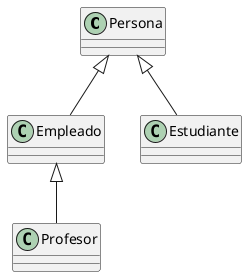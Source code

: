 @startuml Sistema Educativo

class Persona 
class Profesor
class Estudiante
class Empleado

Profesor -up-|> Empleado
Estudiante -up-|> Persona
Empleado -up-|> Persona
@enduml